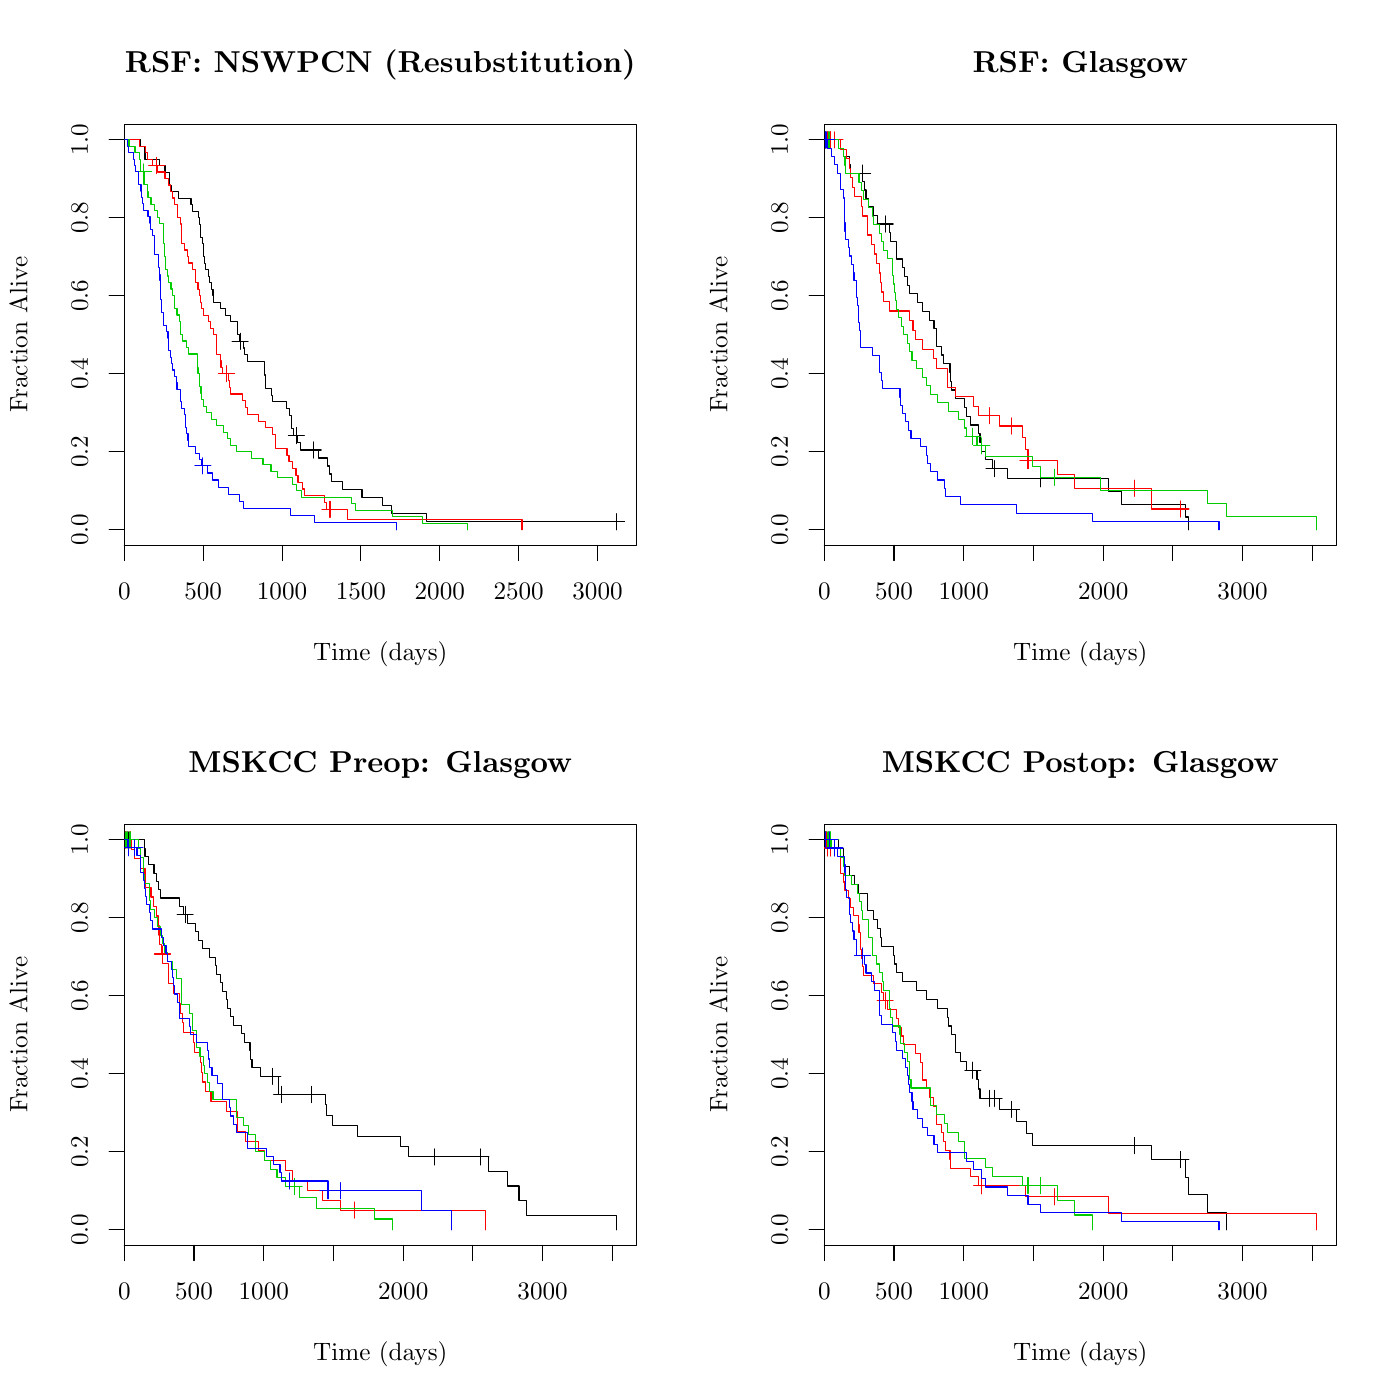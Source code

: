 % Created by tikzDevice version 0.7.0 on 2015-01-19 17:54:39
% !TEX encoding = UTF-8 Unicode
\documentclass[11pt]{memoir}
\nonstopmode

\usepackage{tikz}

\usepackage[active,tightpage,psfixbb]{preview}

\PreviewEnvironment{pgfpicture}

\setlength\PreviewBorder{0pt}

\usepackage{amsmath}
\newcommand{\SweaveOpts}[1]{}  % do not interfere with LaTeX
\newcommand{\SweaveInput}[1]{} % because they are not real TeX commands
\newcommand{\Sexpr}[1]{}       % will only be parsed by R


\usepackage{geometry}
\usepackage{amsmath}
\usepackage{lscape}
\geometry{verbose,tmargin=2.5cm,bmargin=2.5cm,lmargin=2.5cm,rmargin=2.5cm}


\begin{document}

\begin{tikzpicture}[x=1pt,y=1pt]
\definecolor[named]{fillColor}{rgb}{1.00,1.00,1.00}
\path[use as bounding box,fill=fillColor,fill opacity=0.00] (0,0) rectangle (505.89,505.89);
\begin{scope}
\path[clip] (  0.00,  0.00) rectangle (505.89,505.89);
\definecolor[named]{drawColor}{rgb}{0.00,0.00,0.00}

\path[draw=drawColor,line width= 0.4pt,line join=round,line cap=round] ( 44.92,308.82) -- (215.92,308.82);

\path[draw=drawColor,line width= 0.4pt,line join=round,line cap=round] ( 44.92,308.82) -- ( 44.92,303.34);

\path[draw=drawColor,line width= 0.4pt,line join=round,line cap=round] ( 73.42,308.82) -- ( 73.42,303.34);

\path[draw=drawColor,line width= 0.4pt,line join=round,line cap=round] (101.92,308.82) -- (101.92,303.34);

\path[draw=drawColor,line width= 0.4pt,line join=round,line cap=round] (130.42,308.82) -- (130.42,303.34);

\path[draw=drawColor,line width= 0.4pt,line join=round,line cap=round] (158.92,308.82) -- (158.92,303.34);

\path[draw=drawColor,line width= 0.4pt,line join=round,line cap=round] (187.42,308.82) -- (187.42,303.34);

\path[draw=drawColor,line width= 0.4pt,line join=round,line cap=round] (215.92,308.82) -- (215.92,303.34);

\node[text=drawColor,anchor=base,inner sep=0pt, outer sep=0pt, scale=  0.83] at ( 44.92,289.10) {0};

\node[text=drawColor,anchor=base,inner sep=0pt, outer sep=0pt, scale=  0.83] at ( 73.42,289.10) {500};

\node[text=drawColor,anchor=base,inner sep=0pt, outer sep=0pt, scale=  0.83] at (101.92,289.10) {1000};

\node[text=drawColor,anchor=base,inner sep=0pt, outer sep=0pt, scale=  0.83] at (130.42,289.10) {1500};

\node[text=drawColor,anchor=base,inner sep=0pt, outer sep=0pt, scale=  0.83] at (158.92,289.10) {2000};

\node[text=drawColor,anchor=base,inner sep=0pt, outer sep=0pt, scale=  0.83] at (187.42,289.10) {2500};

\node[text=drawColor,anchor=base,inner sep=0pt, outer sep=0pt, scale=  0.83] at (215.92,289.10) {3000};

\path[draw=drawColor,line width= 0.4pt,line join=round,line cap=round] ( 44.92,314.46) -- ( 44.92,455.34);

\path[draw=drawColor,line width= 0.4pt,line join=round,line cap=round] ( 44.92,314.46) -- ( 39.44,314.46);

\path[draw=drawColor,line width= 0.4pt,line join=round,line cap=round] ( 44.92,342.63) -- ( 39.44,342.63);

\path[draw=drawColor,line width= 0.4pt,line join=round,line cap=round] ( 44.92,370.81) -- ( 39.44,370.81);

\path[draw=drawColor,line width= 0.4pt,line join=round,line cap=round] ( 44.92,398.98) -- ( 39.44,398.98);

\path[draw=drawColor,line width= 0.4pt,line join=round,line cap=round] ( 44.92,427.16) -- ( 39.44,427.16);

\path[draw=drawColor,line width= 0.4pt,line join=round,line cap=round] ( 44.92,455.34) -- ( 39.44,455.34);

\node[text=drawColor,rotate= 90.00,anchor=base,inner sep=0pt, outer sep=0pt, scale=  0.83] at ( 31.77,314.46) {0.0};

\node[text=drawColor,rotate= 90.00,anchor=base,inner sep=0pt, outer sep=0pt, scale=  0.83] at ( 31.77,342.63) {0.2};

\node[text=drawColor,rotate= 90.00,anchor=base,inner sep=0pt, outer sep=0pt, scale=  0.83] at ( 31.77,370.81) {0.4};

\node[text=drawColor,rotate= 90.00,anchor=base,inner sep=0pt, outer sep=0pt, scale=  0.83] at ( 31.77,398.98) {0.6};

\node[text=drawColor,rotate= 90.00,anchor=base,inner sep=0pt, outer sep=0pt, scale=  0.83] at ( 31.77,427.16) {0.8};

\node[text=drawColor,rotate= 90.00,anchor=base,inner sep=0pt, outer sep=0pt, scale=  0.83] at ( 31.77,455.34) {1.0};

\path[draw=drawColor,line width= 0.4pt,line join=round,line cap=round] ( 44.92,308.82) --
	(229.94,308.82) --
	(229.94,460.97) --
	( 44.92,460.97) --
	( 44.92,308.82);
\end{scope}
\begin{scope}
\path[clip] (  0.00,252.94) rectangle (252.94,505.89);
\definecolor[named]{drawColor}{rgb}{0.00,0.00,0.00}

\node[text=drawColor,anchor=base,inner sep=0pt, outer sep=0pt, scale=  1.00] at (137.43,479.67) {\bfseries RSF: NSWPCN (Resubstitution)};

\node[text=drawColor,anchor=base,inner sep=0pt, outer sep=0pt, scale=  0.83] at (137.43,267.19) {Time (days)};

\node[text=drawColor,rotate= 90.00,anchor=base,inner sep=0pt, outer sep=0pt, scale=  0.83] at (  9.86,384.90) {Fraction Alive};
\end{scope}
\begin{scope}
\path[clip] ( 44.92,308.82) rectangle (229.94,460.97);
\definecolor[named]{drawColor}{rgb}{0.00,0.00,0.00}

\path[draw=drawColor,line width= 0.4pt,line join=round,line cap=round] ( 44.92,455.34) --
	( 50.79,455.34) --
	( 50.79,452.99) --
	( 52.22,452.99) --
	( 52.22,450.64) --
	( 52.39,450.64) --
	( 52.39,448.29) --
	( 57.52,448.29) --
	( 57.52,445.94) --
	( 59.63,445.94) --
	( 59.63,443.60) --
	( 61.17,443.60) --
	( 61.17,441.25) --
	( 61.22,441.25) --
	( 61.22,438.90) --
	( 62.13,438.90) --
	( 62.13,436.55) --
	( 64.59,436.55) --
	( 64.59,434.20) --
	( 69.03,434.20) --
	( 69.03,431.86) --
	( 69.72,431.86) --
	( 69.72,429.51) --
	( 71.65,429.51) --
	( 71.65,427.16) --
	( 72.17,427.16) --
	( 72.17,424.81) --
	( 72.34,424.81) --
	( 72.34,422.46) --
	( 72.57,422.46) --
	( 72.57,420.12) --
	( 73.14,420.12) --
	( 73.14,417.77) --
	( 73.48,417.77) --
	( 73.48,415.42) --
	( 73.59,415.42) --
	( 73.59,413.07) --
	( 73.76,413.07) --
	( 73.76,410.72) --
	( 74.22,410.72) --
	( 74.22,408.38) --
	( 75.30,408.38) --
	( 75.30,406.03) --
	( 75.81,406.03) --
	( 75.81,403.68) --
	( 76.44,403.68) --
	( 76.44,401.33) --
	( 76.95,401.33) --
	( 76.95,398.98) --
	( 77.01,398.98) --
	( 77.01,396.64) --
	( 79.63,396.64) --
	( 79.63,394.29) --
	( 81.57,394.29) --
	( 81.57,391.94) --
	( 83.17,391.94) --
	( 83.17,389.59) --
	( 85.85,389.59) --
	( 85.85,387.24) --
	( 85.90,387.24) --
	( 85.90,384.90) --
	( 86.59,384.90) --
	( 86.59,382.55) --
	( 87.96,382.55) --
	( 87.96,380.12) --
	( 88.41,380.12) --
	( 88.41,377.68) --
	( 89.32,377.68) --
	( 89.32,375.25) --
	( 95.54,375.25) --
	( 95.54,372.82) --
	( 95.71,372.82) --
	( 95.71,370.39) --
	( 95.88,370.39) --
	( 95.88,367.96) --
	( 95.99,367.96) --
	( 95.99,365.52) --
	( 98.10,365.52) --
	( 98.10,363.09) --
	( 98.44,363.09) --
	( 98.44,360.66) --
	(103.63,360.66) --
	(103.63,358.23) --
	(104.77,358.23) --
	(104.77,355.80) --
	(105.40,355.80) --
	(105.40,350.93) --
	(106.03,350.93) --
	(106.03,348.50) --
	(107.39,348.50) --
	(107.39,345.88) --
	(108.59,345.88) --
	(108.59,343.26) --
	(115.09,343.26) --
	(115.09,340.38) --
	(118.22,340.38) --
	(118.22,337.50) --
	(119.14,337.50) --
	(119.14,334.62) --
	(119.82,334.62) --
	(119.82,331.74) --
	(123.92,331.74) --
	(123.92,328.86) --
	(130.82,328.86) --
	(130.82,325.98) --
	(138.23,325.98) --
	(138.23,323.10) --
	(141.31,323.10) --
	(141.31,320.22) --
	(154.08,320.22) --
	(154.08,317.34) --
	(222.82,317.34) --
	(222.82,317.34);

\path[draw=drawColor,line width= 0.4pt,line join=round,line cap=round] ( 83.85,382.55) -- ( 89.66,382.55);

\path[draw=drawColor,line width= 0.4pt,line join=round,line cap=round] ( 86.76,379.64) -- ( 86.76,385.45);

\path[draw=drawColor,line width= 0.4pt,line join=round,line cap=round] (104.20,348.50) -- (110.01,348.50);

\path[draw=drawColor,line width= 0.4pt,line join=round,line cap=round] (107.11,345.60) -- (107.11,351.41);

\path[draw=drawColor,line width= 0.4pt,line join=round,line cap=round] (110.25,343.26) -- (116.06,343.26);

\path[draw=drawColor,line width= 0.4pt,line join=round,line cap=round] (113.15,340.36) -- (113.15,346.17);

\path[draw=drawColor,line width= 0.4pt,line join=round,line cap=round] (219.92,317.34) -- (225.73,317.34);

\path[draw=drawColor,line width= 0.4pt,line join=round,line cap=round] (222.82,314.43) -- (222.82,320.24);
\definecolor[named]{drawColor}{rgb}{1.00,0.00,0.00}

\path[draw=drawColor,line width= 0.4pt,line join=round,line cap=round] ( 44.92,455.34) --
	( 50.45,455.34) --
	( 50.45,453.03) --
	( 52.73,453.03) --
	( 52.73,450.72) --
	( 53.36,450.72) --
	( 53.36,448.41) --
	( 55.01,448.41) --
	( 55.01,446.10) --
	( 56.78,446.10) --
	( 56.78,443.75) --
	( 59.63,443.75) --
	( 59.63,441.40) --
	( 60.88,441.40) --
	( 60.88,439.05) --
	( 61.56,439.05) --
	( 61.56,436.69) --
	( 62.19,436.69) --
	( 62.19,434.34) --
	( 63.05,434.34) --
	( 63.05,431.99) --
	( 64.07,431.99) --
	( 64.07,429.64) --
	( 64.13,429.64) --
	( 64.13,427.29) --
	( 65.38,427.29) --
	( 65.38,424.94) --
	( 65.61,424.94) --
	( 65.61,420.24) --
	( 65.67,420.24) --
	( 65.67,417.89) --
	( 66.52,417.89) --
	( 66.52,415.54) --
	( 67.66,415.54) --
	( 67.66,413.19) --
	( 68.06,413.19) --
	( 68.06,410.84) --
	( 69.60,410.84) --
	( 69.60,408.49) --
	( 70.68,408.49) --
	( 70.68,406.13) --
	( 70.74,406.13) --
	( 70.74,403.78) --
	( 71.54,403.78) --
	( 71.54,401.43) --
	( 72.22,401.43) --
	( 72.22,399.08) --
	( 72.57,399.08) --
	( 72.57,396.73) --
	( 72.74,396.73) --
	( 72.74,394.38) --
	( 73.42,394.38) --
	( 73.42,392.03) --
	( 75.47,392.03) --
	( 75.47,389.68) --
	( 76.16,389.68) --
	( 76.16,387.33) --
	( 77.13,387.33) --
	( 77.13,384.98) --
	( 78.15,384.98) --
	( 78.15,382.63) --
	( 78.38,382.63) --
	( 78.38,377.93) --
	( 79.75,377.93) --
	( 79.75,375.58) --
	( 79.86,375.58) --
	( 79.86,373.22) --
	( 80.37,373.22) --
	( 80.37,370.87) --
	( 82.43,370.87) --
	( 82.43,368.42) --
	( 82.94,368.42) --
	( 82.94,365.97) --
	( 83.40,365.97) --
	( 83.40,363.51) --
	( 87.67,363.51) --
	( 87.67,361.06) --
	( 88.70,361.06) --
	( 88.70,358.61) --
	( 89.44,358.61) --
	( 89.44,356.16) --
	( 93.43,356.16) --
	( 93.43,353.70) --
	( 95.82,353.70) --
	( 95.82,351.25) --
	( 98.33,351.25) --
	( 98.33,348.80) --
	( 99.58,348.80) --
	( 99.58,346.34) --
	( 99.70,346.34) --
	( 99.70,343.89) --
	(103.69,343.89) --
	(103.69,341.44) --
	(104.43,341.44) --
	(104.43,338.99) --
	(105.85,338.99) --
	(105.85,336.53) --
	(106.94,336.53) --
	(106.94,334.08) --
	(107.68,334.08) --
	(107.68,331.63) --
	(109.45,331.63) --
	(109.45,329.17) --
	(110.02,329.17) --
	(110.02,326.72) --
	(117.37,326.72) --
	(117.37,324.27) --
	(117.82,324.27) --
	(117.82,321.81) --
	(125.41,321.81) --
	(125.41,318.14) --
	(188.62,318.14) --
	(188.62,314.46);

\path[draw=drawColor,line width= 0.4pt,line join=round,line cap=round] ( 53.76,446.10) -- ( 59.57,446.10);

\path[draw=drawColor,line width= 0.4pt,line join=round,line cap=round] ( 56.66,443.19) -- ( 56.66,449.00);

\path[draw=drawColor,line width= 0.4pt,line join=round,line cap=round] ( 78.95,370.87) -- ( 84.76,370.87);

\path[draw=drawColor,line width= 0.4pt,line join=round,line cap=round] ( 81.86,367.97) -- ( 81.86,373.78);

\path[draw=drawColor,line width= 0.4pt,line join=round,line cap=round] (116.34,321.81) -- (122.15,321.81);

\path[draw=drawColor,line width= 0.4pt,line join=round,line cap=round] (119.25,318.91) -- (119.25,324.72);
\definecolor[named]{drawColor}{rgb}{0.00,0.80,0.00}

\path[draw=drawColor,line width= 0.4pt,line join=round,line cap=round] ( 44.92,455.34) --
	( 46.63,455.34) --
	( 46.63,453.03) --
	( 48.80,453.03) --
	( 48.80,450.72) --
	( 50.39,450.72) --
	( 50.39,448.41) --
	( 50.62,448.41) --
	( 50.62,443.79) --
	( 52.04,443.79) --
	( 52.04,439.08) --
	( 53.30,439.08) --
	( 53.30,436.73) --
	( 53.47,436.73) --
	( 53.47,434.38) --
	( 54.55,434.38) --
	( 54.55,432.03) --
	( 55.81,432.03) --
	( 55.81,429.68) --
	( 56.83,429.68) --
	( 56.83,427.33) --
	( 57.69,427.33) --
	( 57.69,424.98) --
	( 59.00,424.98) --
	( 59.00,422.62) --
	( 59.23,422.62) --
	( 59.23,417.92) --
	( 59.51,417.92) --
	( 59.51,413.22) --
	( 59.68,413.22) --
	( 59.68,410.87) --
	( 59.85,410.87) --
	( 59.85,408.52) --
	( 60.65,408.52) --
	( 60.65,406.16) --
	( 60.88,406.16) --
	( 60.88,403.81) --
	( 61.79,403.81) --
	( 61.79,401.46) --
	( 62.25,401.46) --
	( 62.25,399.11) --
	( 62.93,399.11) --
	( 62.93,396.76) --
	( 63.10,396.76) --
	( 63.10,394.41) --
	( 63.96,394.41) --
	( 63.96,392.05) --
	( 64.76,392.05) --
	( 64.76,389.70) --
	( 65.16,389.70) --
	( 65.16,387.35) --
	( 65.33,387.35) --
	( 65.33,385.00) --
	( 65.84,385.00) --
	( 65.84,382.65) --
	( 67.44,382.65) --
	( 67.44,380.30) --
	( 68.01,380.30) --
	( 68.01,377.95) --
	( 71.31,377.95) --
	( 71.31,375.59) --
	( 71.48,375.59) --
	( 71.48,373.24) --
	( 71.54,373.24) --
	( 71.54,370.89) --
	( 71.94,370.89) --
	( 71.94,368.54) --
	( 72.22,368.54) --
	( 72.22,366.19) --
	( 72.62,366.19) --
	( 72.62,363.84) --
	( 72.74,363.84) --
	( 72.74,361.49) --
	( 73.53,361.49) --
	( 73.53,359.13) --
	( 74.67,359.13) --
	( 74.67,356.78) --
	( 76.27,356.78) --
	( 76.27,354.43) --
	( 78.38,354.43) --
	( 78.38,352.08) --
	( 80.89,352.08) --
	( 80.89,349.73) --
	( 82.20,349.73) --
	( 82.20,347.38) --
	( 83.17,347.38) --
	( 83.17,345.03) --
	( 85.45,345.03) --
	( 85.45,342.67) --
	( 90.75,342.67) --
	( 90.75,340.32) --
	( 95.02,340.32) --
	( 95.02,337.97) --
	( 97.93,337.97) --
	( 97.93,335.62) --
	(100.33,335.62) --
	(100.33,333.27) --
	(105.85,333.27) --
	(105.85,330.92) --
	(107.22,330.92) --
	(107.22,328.56) --
	(108.93,328.56) --
	(108.93,326.21) --
	(127.17,326.21) --
	(127.17,323.86) --
	(128.37,323.86) --
	(128.37,321.51) --
	(141.71,321.51) --
	(141.71,319.16) --
	(152.77,319.16) --
	(152.77,316.81) --
	(169.01,316.81) --
	(169.01,314.46);

\path[draw=drawColor,line width= 0.4pt,line join=round,line cap=round] ( 48.97,443.79) -- ( 54.78,443.79);

\path[draw=drawColor,line width= 0.4pt,line join=round,line cap=round] ( 51.87,440.88) -- ( 51.87,446.69);
\definecolor[named]{drawColor}{rgb}{0.00,0.00,1.00}

\path[draw=drawColor,line width= 0.4pt,line join=round,line cap=round] ( 44.92,455.34) --
	( 46.06,455.34) --
	( 46.06,453.03) --
	( 46.40,453.03) --
	( 46.40,450.72) --
	( 48.40,450.72) --
	( 48.40,448.41) --
	( 48.51,448.41) --
	( 48.51,446.10) --
	( 48.91,446.10) --
	( 48.91,443.79) --
	( 50.05,443.79) --
	( 50.05,441.48) --
	( 50.16,441.48) --
	( 50.16,439.17) --
	( 50.96,439.17) --
	( 50.96,436.86) --
	( 51.13,436.86) --
	( 51.13,434.55) --
	( 51.42,434.55) --
	( 51.42,432.24) --
	( 51.99,432.24) --
	( 51.99,429.93) --
	( 53.47,429.93) --
	( 53.47,427.62) --
	( 54.21,427.62) --
	( 54.21,425.31) --
	( 54.50,425.31) --
	( 54.50,423.00) --
	( 55.12,423.00) --
	( 55.12,420.69) --
	( 55.69,420.69) --
	( 55.69,413.76) --
	( 57.17,413.76) --
	( 57.17,411.45) --
	( 57.35,411.45) --
	( 57.35,409.15) --
	( 57.69,409.15) --
	( 57.69,406.84) --
	( 57.80,406.84) --
	( 57.80,404.53) --
	( 57.86,404.53) --
	( 57.86,402.22) --
	( 58.03,402.22) --
	( 58.03,399.91) --
	( 58.14,399.91) --
	( 58.14,397.60) --
	( 58.49,397.60) --
	( 58.49,392.98) --
	( 59.00,392.98) --
	( 59.00,390.67) --
	( 59.17,390.67) --
	( 59.17,388.36) --
	( 60.31,388.36) --
	( 60.31,386.05) --
	( 60.71,386.05) --
	( 60.71,383.74) --
	( 60.82,383.74) --
	( 60.82,381.43) --
	( 60.88,381.43) --
	( 60.88,379.12) --
	( 61.45,379.12) --
	( 61.45,376.81) --
	( 61.85,376.81) --
	( 61.85,374.50) --
	( 62.48,374.50) --
	( 62.48,372.19) --
	( 62.99,372.19) --
	( 62.99,369.88) --
	( 63.84,369.88) --
	( 63.84,367.57) --
	( 63.96,367.57) --
	( 63.96,365.26) --
	( 65.21,365.26) --
	( 65.21,362.96) --
	( 65.27,362.96) --
	( 65.27,360.65) --
	( 65.61,360.65) --
	( 65.61,358.34) --
	( 66.69,358.34) --
	( 66.69,356.03) --
	( 67.15,356.03) --
	( 67.15,351.41) --
	( 67.49,351.41) --
	( 67.49,349.10) --
	( 67.95,349.10) --
	( 67.95,346.79) --
	( 68.01,346.79) --
	( 68.01,344.48) --
	( 70.51,344.48) --
	( 70.51,342.17) --
	( 72.00,342.17) --
	( 72.00,339.86) --
	( 72.91,339.86) --
	( 72.91,337.55) --
	( 74.90,337.55) --
	( 74.90,334.98) --
	( 76.78,334.98) --
	( 76.78,332.42) --
	( 79.06,332.42) --
	( 79.06,329.85) --
	( 82.54,329.85) --
	( 82.54,327.29) --
	( 86.47,327.29) --
	( 86.47,324.72) --
	( 88.07,324.72) --
	( 88.07,322.15) --
	(104.94,322.15) --
	(104.94,319.59) --
	(113.66,319.59) --
	(113.66,317.02) --
	(143.13,317.02) --
	(143.13,314.46);

\path[draw=drawColor,line width= 0.4pt,line join=round,line cap=round] ( 70.40,337.55) -- ( 76.21,337.55);

\path[draw=drawColor,line width= 0.4pt,line join=round,line cap=round] ( 73.31,334.65) -- ( 73.31,340.46);
\end{scope}
\begin{scope}
\path[clip] (  0.00,  0.00) rectangle (505.89,505.89);
\definecolor[named]{drawColor}{rgb}{0.00,0.00,0.00}

\path[draw=drawColor,line width= 0.4pt,line join=round,line cap=round] (297.86,308.82) -- (474.22,308.82);

\path[draw=drawColor,line width= 0.4pt,line join=round,line cap=round] (297.86,308.82) -- (297.86,303.34);

\path[draw=drawColor,line width= 0.4pt,line join=round,line cap=round] (323.06,308.82) -- (323.06,303.34);

\path[draw=drawColor,line width= 0.4pt,line join=round,line cap=round] (348.25,308.82) -- (348.25,303.34);

\path[draw=drawColor,line width= 0.4pt,line join=round,line cap=round] (373.44,308.82) -- (373.44,303.34);

\path[draw=drawColor,line width= 0.4pt,line join=round,line cap=round] (398.64,308.82) -- (398.64,303.34);

\path[draw=drawColor,line width= 0.4pt,line join=round,line cap=round] (423.83,308.82) -- (423.83,303.34);

\path[draw=drawColor,line width= 0.4pt,line join=round,line cap=round] (449.02,308.82) -- (449.02,303.34);

\path[draw=drawColor,line width= 0.4pt,line join=round,line cap=round] (474.22,308.82) -- (474.22,303.34);

\node[text=drawColor,anchor=base,inner sep=0pt, outer sep=0pt, scale=  0.83] at (297.86,289.10) {0};

\node[text=drawColor,anchor=base,inner sep=0pt, outer sep=0pt, scale=  0.83] at (323.06,289.10) {500};

\node[text=drawColor,anchor=base,inner sep=0pt, outer sep=0pt, scale=  0.83] at (348.25,289.10) {1000};

\node[text=drawColor,anchor=base,inner sep=0pt, outer sep=0pt, scale=  0.83] at (398.64,289.10) {2000};

\node[text=drawColor,anchor=base,inner sep=0pt, outer sep=0pt, scale=  0.83] at (449.02,289.10) {3000};

\path[draw=drawColor,line width= 0.4pt,line join=round,line cap=round] (297.86,314.46) -- (297.86,455.34);

\path[draw=drawColor,line width= 0.4pt,line join=round,line cap=round] (297.86,314.46) -- (292.39,314.46);

\path[draw=drawColor,line width= 0.4pt,line join=round,line cap=round] (297.86,342.63) -- (292.39,342.63);

\path[draw=drawColor,line width= 0.4pt,line join=round,line cap=round] (297.86,370.81) -- (292.39,370.81);

\path[draw=drawColor,line width= 0.4pt,line join=round,line cap=round] (297.86,398.98) -- (292.39,398.98);

\path[draw=drawColor,line width= 0.4pt,line join=round,line cap=round] (297.86,427.16) -- (292.39,427.16);

\path[draw=drawColor,line width= 0.4pt,line join=round,line cap=round] (297.86,455.34) -- (292.39,455.34);

\node[text=drawColor,rotate= 90.00,anchor=base,inner sep=0pt, outer sep=0pt, scale=  0.83] at (284.72,314.46) {0.0};

\node[text=drawColor,rotate= 90.00,anchor=base,inner sep=0pt, outer sep=0pt, scale=  0.83] at (284.72,342.63) {0.2};

\node[text=drawColor,rotate= 90.00,anchor=base,inner sep=0pt, outer sep=0pt, scale=  0.83] at (284.72,370.81) {0.4};

\node[text=drawColor,rotate= 90.00,anchor=base,inner sep=0pt, outer sep=0pt, scale=  0.83] at (284.72,398.98) {0.6};

\node[text=drawColor,rotate= 90.00,anchor=base,inner sep=0pt, outer sep=0pt, scale=  0.83] at (284.72,427.16) {0.8};

\node[text=drawColor,rotate= 90.00,anchor=base,inner sep=0pt, outer sep=0pt, scale=  0.83] at (284.72,455.34) {1.0};

\path[draw=drawColor,line width= 0.4pt,line join=round,line cap=round] (297.86,308.82) --
	(482.88,308.82) --
	(482.88,460.97) --
	(297.86,460.97) --
	(297.86,308.82);
\end{scope}
\begin{scope}
\path[clip] (252.94,252.94) rectangle (505.89,505.89);
\definecolor[named]{drawColor}{rgb}{0.00,0.00,0.00}

\node[text=drawColor,anchor=base,inner sep=0pt, outer sep=0pt, scale=  1.00] at (390.37,479.67) {\bfseries RSF: Glasgow};

\node[text=drawColor,anchor=base,inner sep=0pt, outer sep=0pt, scale=  0.83] at (390.37,267.19) {Time (days)};

\node[text=drawColor,rotate= 90.00,anchor=base,inner sep=0pt, outer sep=0pt, scale=  0.83] at (262.81,384.90) {Fraction Alive};
\end{scope}
\begin{scope}
\path[clip] (297.86,308.82) rectangle (482.88,460.97);
\definecolor[named]{drawColor}{rgb}{0.00,0.00,0.00}

\path[draw=drawColor,line width= 0.4pt,line join=round,line cap=round] (297.86,455.34) --
	(303.85,455.34) --
	(303.85,452.34) --
	(304.72,452.34) --
	(304.72,449.34) --
	(306.81,449.34) --
	(306.81,446.34) --
	(307.48,446.34) --
	(307.48,443.35) --
	(311.71,443.35) --
	(311.71,440.28) --
	(312.28,440.28) --
	(312.28,437.21) --
	(312.94,437.21) --
	(312.94,434.14) --
	(313.81,434.14) --
	(313.81,431.07) --
	(315.65,431.07) --
	(315.65,428.00) --
	(316.99,428.00) --
	(316.99,424.93) --
	(321.48,424.93) --
	(321.48,421.78) --
	(321.74,421.78) --
	(321.74,418.62) --
	(323.86,418.62) --
	(323.86,415.46) --
	(324.04,415.46) --
	(324.04,412.31) --
	(326.08,412.31) --
	(326.08,409.15) --
	(326.90,409.15) --
	(326.90,405.99) --
	(327.77,405.99) --
	(327.77,402.84) --
	(328.54,402.84) --
	(328.54,399.68) --
	(331.60,399.68) --
	(331.60,396.52) --
	(333.25,396.52) --
	(333.25,393.37) --
	(335.75,393.37) --
	(335.75,390.21) --
	(337.48,390.21) --
	(337.48,387.05) --
	(338.35,387.05) --
	(338.35,383.90) --
	(338.51,383.90) --
	(338.51,380.74) --
	(340.09,380.74) --
	(340.09,377.59) --
	(341.01,377.59) --
	(341.01,374.43) --
	(343.26,374.43) --
	(343.26,371.27) --
	(343.37,371.27) --
	(343.37,368.12) --
	(343.98,368.12) --
	(343.98,364.96) --
	(345.41,364.96) --
	(345.41,361.80) --
	(348.63,361.80) --
	(348.63,358.65) --
	(349.09,358.65) --
	(349.09,355.49) --
	(350.58,355.49) --
	(350.58,352.33) --
	(353.54,352.33) --
	(353.54,349.18) --
	(354.10,349.18) --
	(354.10,346.02) --
	(354.61,346.02) --
	(354.61,342.86) --
	(356.14,342.86) --
	(356.14,339.71) --
	(358.60,339.71) --
	(358.60,336.55) --
	(363.92,336.55) --
	(363.92,332.87) --
	(400.62,332.87) --
	(400.62,328.27) --
	(405.22,328.27) --
	(405.22,323.66) --
	(428.22,323.66) --
	(428.22,319.06) --
	(429.45,319.06) --
	(429.45,314.46);

\path[draw=drawColor,line width= 0.4pt,line join=round,line cap=round] (295.53,455.34) -- (301.34,455.34);

\path[draw=drawColor,line width= 0.4pt,line join=round,line cap=round] (298.43,452.43) -- (298.43,458.24);

\path[draw=drawColor,line width= 0.4pt,line join=round,line cap=round] (296.23,455.34) -- (302.04,455.34);

\path[draw=drawColor,line width= 0.4pt,line join=round,line cap=round] (299.14,452.43) -- (299.14,458.24);

\path[draw=drawColor,line width= 0.4pt,line join=round,line cap=round] (308.76,443.35) -- (314.57,443.35);

\path[draw=drawColor,line width= 0.4pt,line join=round,line cap=round] (311.67,440.44) -- (311.67,446.25);

\path[draw=drawColor,line width= 0.4pt,line join=round,line cap=round] (316.94,424.93) -- (322.75,424.93);

\path[draw=drawColor,line width= 0.4pt,line join=round,line cap=round] (319.84,422.03) -- (319.84,427.84);

\path[draw=drawColor,line width= 0.4pt,line join=round,line cap=round] (356.30,336.55) -- (362.12,336.55);

\path[draw=drawColor,line width= 0.4pt,line join=round,line cap=round] (359.21,333.65) -- (359.21,339.46);

\path[draw=drawColor,line width= 0.4pt,line join=round,line cap=round] (373.17,332.87) -- (378.99,332.87);

\path[draw=drawColor,line width= 0.4pt,line join=round,line cap=round] (376.08,329.96) -- (376.08,335.77);
\definecolor[named]{drawColor}{rgb}{1.00,0.00,0.00}

\path[draw=drawColor,line width= 0.4pt,line join=round,line cap=round] (297.86,455.34) --
	(303.74,455.34) --
	(303.74,451.90) --
	(305.99,451.90) --
	(305.99,448.46) --
	(307.07,448.46) --
	(307.07,445.03) --
	(307.22,445.03) --
	(307.22,441.59) --
	(308.09,441.59) --
	(308.09,438.15) --
	(308.75,438.15) --
	(308.75,434.72) --
	(311.36,434.72) --
	(311.36,431.28) --
	(311.67,431.28) --
	(311.67,427.85) --
	(313.40,427.85) --
	(313.40,424.41) --
	(313.62,424.41) --
	(313.62,420.97) --
	(314.84,420.97) --
	(314.84,417.54) --
	(316.11,417.54) --
	(316.11,414.10) --
	(316.77,414.10) --
	(316.77,410.67) --
	(317.80,410.67) --
	(317.80,407.23) --
	(318.26,407.23) --
	(318.26,403.79) --
	(318.57,403.79) --
	(318.57,400.36) --
	(319.34,400.36) --
	(319.34,396.92) --
	(321.44,396.92) --
	(321.44,393.49) --
	(328.64,393.49) --
	(328.64,390.05) --
	(329.92,390.05) --
	(329.92,386.61) --
	(330.88,386.61) --
	(330.88,383.18) --
	(333.29,383.18) --
	(333.29,379.74) --
	(337.23,379.74) --
	(337.23,376.31) --
	(338.25,376.31) --
	(338.25,372.87) --
	(342.39,372.87) --
	(342.39,369.43) --
	(342.49,369.43) --
	(342.49,366.00) --
	(345.36,366.00) --
	(345.36,362.56) --
	(351.70,362.56) --
	(351.70,359.12) --
	(353.43,359.12) --
	(353.43,355.69) --
	(361.10,355.69) --
	(361.10,351.94) --
	(369.44,351.94) --
	(369.44,347.78) --
	(370.60,347.78) --
	(370.60,343.61) --
	(371.48,343.61) --
	(371.48,339.45) --
	(382.06,339.45) --
	(382.06,334.45) --
	(388.35,334.45) --
	(388.35,329.45) --
	(415.95,329.45) --
	(415.95,321.95) --
	(426.69,321.95) --
	(426.69,321.95);

\path[draw=drawColor,line width= 0.4pt,line join=round,line cap=round] (295.37,455.34) -- (301.18,455.34);

\path[draw=drawColor,line width= 0.4pt,line join=round,line cap=round] (298.28,452.43) -- (298.28,458.24);

\path[draw=drawColor,line width= 0.4pt,line join=round,line cap=round] (295.68,455.34) -- (301.49,455.34);

\path[draw=drawColor,line width= 0.4pt,line join=round,line cap=round] (298.59,452.43) -- (298.59,458.24);

\path[draw=drawColor,line width= 0.4pt,line join=round,line cap=round] (296.23,455.34) -- (302.04,455.34);

\path[draw=drawColor,line width= 0.4pt,line join=round,line cap=round] (299.14,452.43) -- (299.14,458.24);

\path[draw=drawColor,line width= 0.4pt,line join=round,line cap=round] (296.45,455.34) -- (302.26,455.34);

\path[draw=drawColor,line width= 0.4pt,line join=round,line cap=round] (299.35,452.43) -- (299.35,458.24);

\path[draw=drawColor,line width= 0.4pt,line join=round,line cap=round] (297.00,455.34) -- (302.81,455.34);

\path[draw=drawColor,line width= 0.4pt,line join=round,line cap=round] (299.90,452.43) -- (299.90,458.24);

\path[draw=drawColor,line width= 0.4pt,line join=round,line cap=round] (297.15,455.34) -- (302.96,455.34);

\path[draw=drawColor,line width= 0.4pt,line join=round,line cap=round] (300.06,452.43) -- (300.06,458.24);

\path[draw=drawColor,line width= 0.4pt,line join=round,line cap=round] (297.26,455.34) -- (303.07,455.34);

\path[draw=drawColor,line width= 0.4pt,line join=round,line cap=round] (300.17,452.43) -- (300.17,458.24);

\path[draw=drawColor,line width= 0.4pt,line join=round,line cap=round] (298.79,455.34) -- (304.60,455.34);

\path[draw=drawColor,line width= 0.4pt,line join=round,line cap=round] (301.70,452.43) -- (301.70,458.24);

\path[draw=drawColor,line width= 0.4pt,line join=round,line cap=round] (354.77,355.69) -- (360.58,355.69);

\path[draw=drawColor,line width= 0.4pt,line join=round,line cap=round] (357.68,352.78) -- (357.68,358.59);

\path[draw=drawColor,line width= 0.4pt,line join=round,line cap=round] (362.59,351.94) -- (368.40,351.94);

\path[draw=drawColor,line width= 0.4pt,line join=round,line cap=round] (365.50,349.04) -- (365.50,354.85);

\path[draw=drawColor,line width= 0.4pt,line join=round,line cap=round] (368.57,339.45) -- (374.38,339.45);

\path[draw=drawColor,line width= 0.4pt,line join=round,line cap=round] (371.48,336.54) -- (371.48,342.35);

\path[draw=drawColor,line width= 0.4pt,line join=round,line cap=round] (406.91,329.45) -- (412.73,329.45);

\path[draw=drawColor,line width= 0.4pt,line join=round,line cap=round] (409.82,326.54) -- (409.82,332.35);

\path[draw=drawColor,line width= 0.4pt,line join=round,line cap=round] (423.78,321.95) -- (429.60,321.95);

\path[draw=drawColor,line width= 0.4pt,line join=round,line cap=round] (426.69,319.05) -- (426.69,324.86);
\definecolor[named]{drawColor}{rgb}{0.00,0.80,0.00}

\path[draw=drawColor,line width= 0.4pt,line join=round,line cap=round] (297.86,455.34) --
	(303.08,455.34) --
	(303.08,452.27) --
	(304.87,452.27) --
	(304.87,449.21) --
	(305.33,449.21) --
	(305.33,446.15) --
	(305.53,446.15) --
	(305.53,443.08) --
	(310.39,443.08) --
	(310.39,440.02) --
	(311.31,440.02) --
	(311.31,436.96) --
	(312.13,436.96) --
	(312.13,433.90) --
	(313.97,433.90) --
	(313.97,430.83) --
	(315.19,430.83) --
	(315.19,427.77) --
	(315.50,427.77) --
	(315.50,424.71) --
	(317.96,424.71) --
	(317.96,421.65) --
	(318.68,421.65) --
	(318.68,418.58) --
	(319.23,418.58) --
	(319.23,415.52) --
	(320.56,415.52) --
	(320.56,412.46) --
	(322.40,412.46) --
	(322.40,409.40) --
	(322.66,409.40) --
	(322.66,406.33) --
	(322.91,406.33) --
	(322.91,403.27) --
	(323.12,403.27) --
	(323.12,400.21) --
	(323.58,400.21) --
	(323.58,397.15) --
	(323.94,397.15) --
	(323.94,394.08) --
	(324.81,394.08) --
	(324.81,391.02) --
	(325.73,391.02) --
	(325.73,387.96) --
	(326.34,387.96) --
	(326.34,384.90) --
	(327.97,384.90) --
	(327.97,381.83) --
	(328.54,381.83) --
	(328.54,378.77) --
	(329.56,378.77) --
	(329.56,375.71) --
	(331.30,375.71) --
	(331.30,372.65) --
	(333.40,372.65) --
	(333.40,369.58) --
	(334.67,369.58) --
	(334.67,366.52) --
	(336.21,366.52) --
	(336.21,363.46) --
	(338.81,363.46) --
	(338.81,360.39) --
	(342.75,360.39) --
	(342.75,357.33) --
	(346.22,357.33) --
	(346.22,354.27) --
	(348.47,354.27) --
	(348.47,351.21) --
	(349.20,351.21) --
	(349.20,348.14) --
	(353.03,348.14) --
	(353.03,344.78) --
	(356.14,344.78) --
	(356.14,340.99) --
	(373.01,340.99) --
	(373.01,337.20) --
	(376.08,337.20) --
	(376.08,333.41) --
	(397.55,333.41) --
	(397.55,328.67) --
	(436.40,328.67) --
	(436.40,323.93) --
	(443.21,323.93) --
	(443.21,319.19) --
	(475.77,319.19) --
	(475.77,314.46);

\path[draw=drawColor,line width= 0.4pt,line join=round,line cap=round] (295.42,455.34) -- (301.23,455.34);

\path[draw=drawColor,line width= 0.4pt,line join=round,line cap=round] (298.32,452.43) -- (298.32,458.24);

\path[draw=drawColor,line width= 0.4pt,line join=round,line cap=round] (296.49,455.34) -- (302.30,455.34);

\path[draw=drawColor,line width= 0.4pt,line join=round,line cap=round] (299.40,452.43) -- (299.40,458.24);

\path[draw=drawColor,line width= 0.4pt,line join=round,line cap=round] (296.91,455.34) -- (302.72,455.34);

\path[draw=drawColor,line width= 0.4pt,line join=round,line cap=round] (299.81,452.43) -- (299.81,458.24);

\path[draw=drawColor,line width= 0.4pt,line join=round,line cap=round] (348.64,348.14) -- (354.45,348.14);

\path[draw=drawColor,line width= 0.4pt,line join=round,line cap=round] (351.54,345.24) -- (351.54,351.05);

\path[draw=drawColor,line width= 0.4pt,line join=round,line cap=round] (351.86,344.78) -- (357.67,344.78);

\path[draw=drawColor,line width= 0.4pt,line join=round,line cap=round] (354.76,341.87) -- (354.76,347.68);

\path[draw=drawColor,line width= 0.4pt,line join=round,line cap=round] (378.08,333.41) -- (383.89,333.41);

\path[draw=drawColor,line width= 0.4pt,line join=round,line cap=round] (380.99,330.50) -- (380.99,336.31);
\definecolor[named]{drawColor}{rgb}{0.00,0.00,1.00}

\path[draw=drawColor,line width= 0.4pt,line join=round,line cap=round] (297.86,455.34) --
	(299.09,455.34) --
	(299.09,452.34) --
	(300.36,452.34) --
	(300.36,449.34) --
	(301.70,449.34) --
	(301.70,446.34) --
	(302.47,446.34) --
	(302.47,443.35) --
	(303.59,443.35) --
	(303.59,440.35) --
	(303.85,440.35) --
	(303.85,437.35) --
	(304.72,437.35) --
	(304.72,434.35) --
	(305.03,434.35) --
	(305.03,431.36) --
	(305.12,431.36) --
	(305.12,428.36) --
	(305.27,428.36) --
	(305.27,425.36) --
	(305.33,425.36) --
	(305.33,422.36) --
	(305.53,422.36) --
	(305.53,419.37) --
	(306.71,419.37) --
	(306.71,416.37) --
	(306.87,416.37) --
	(306.87,413.37) --
	(307.53,413.37) --
	(307.53,410.37) --
	(308.49,410.37) --
	(308.49,407.38) --
	(308.60,407.38) --
	(308.60,404.38) --
	(309.61,404.38) --
	(309.61,401.38) --
	(309.63,401.38) --
	(309.63,398.38) --
	(309.72,398.38) --
	(309.72,395.39) --
	(310.13,395.39) --
	(310.13,389.39) --
	(310.64,389.39) --
	(310.64,386.39) --
	(310.79,386.39) --
	(310.79,383.40) --
	(310.85,383.40) --
	(310.85,380.40) --
	(315.24,380.40) --
	(315.24,377.40) --
	(317.76,377.40) --
	(317.76,374.40) --
	(317.85,374.40) --
	(317.85,371.41) --
	(318.46,371.41) --
	(318.46,368.41) --
	(318.88,368.41) --
	(318.88,365.41) --
	(325.21,365.41) --
	(325.21,362.41) --
	(325.52,362.41) --
	(325.52,359.42) --
	(326.24,359.42) --
	(326.24,356.42) --
	(327.16,356.42) --
	(327.16,353.42) --
	(328.23,353.42) --
	(328.23,350.42) --
	(329.20,350.42) --
	(329.20,347.43) --
	(332.52,347.43) --
	(332.52,344.43) --
	(334.67,344.43) --
	(334.67,341.43) --
	(335.24,341.43) --
	(335.24,338.44) --
	(336.21,338.44) --
	(336.21,335.44) --
	(338.66,335.44) --
	(338.66,332.44) --
	(341.31,332.44) --
	(341.31,329.44) --
	(341.62,329.44) --
	(341.62,326.45) --
	(346.94,326.45) --
	(346.94,323.45) --
	(367.45,323.45) --
	(367.45,320.45) --
	(394.68,320.45) --
	(394.68,317.45) --
	(440.49,317.45) --
	(440.49,314.46);

\path[draw=drawColor,line width= 0.4pt,line join=round,line cap=round] (295.42,455.34) -- (301.23,455.34);

\path[draw=drawColor,line width= 0.4pt,line join=round,line cap=round] (298.32,452.43) -- (298.32,458.24);

\path[draw=drawColor,line width= 0.4pt,line join=round,line cap=round] (295.47,455.34) -- (301.28,455.34);

\path[draw=drawColor,line width= 0.4pt,line join=round,line cap=round] (298.37,452.43) -- (298.37,458.24);

\path[draw=drawColor,line width= 0.4pt,line join=round,line cap=round] (295.83,455.34) -- (301.64,455.34);

\path[draw=drawColor,line width= 0.4pt,line join=round,line cap=round] (298.74,452.43) -- (298.74,458.24);
\end{scope}
\begin{scope}
\path[clip] (  0.00,  0.00) rectangle (505.89,505.89);
\definecolor[named]{drawColor}{rgb}{0.00,0.00,0.00}

\path[draw=drawColor,line width= 0.4pt,line join=round,line cap=round] ( 44.92, 55.88) -- (221.27, 55.88);

\path[draw=drawColor,line width= 0.4pt,line join=round,line cap=round] ( 44.92, 55.88) -- ( 44.92, 50.40);

\path[draw=drawColor,line width= 0.4pt,line join=round,line cap=round] ( 70.11, 55.88) -- ( 70.11, 50.40);

\path[draw=drawColor,line width= 0.4pt,line join=round,line cap=round] ( 95.31, 55.88) -- ( 95.31, 50.40);

\path[draw=drawColor,line width= 0.4pt,line join=round,line cap=round] (120.50, 55.88) -- (120.50, 50.40);

\path[draw=drawColor,line width= 0.4pt,line join=round,line cap=round] (145.69, 55.88) -- (145.69, 50.40);

\path[draw=drawColor,line width= 0.4pt,line join=round,line cap=round] (170.89, 55.88) -- (170.89, 50.40);

\path[draw=drawColor,line width= 0.4pt,line join=round,line cap=round] (196.08, 55.88) -- (196.08, 50.40);

\path[draw=drawColor,line width= 0.4pt,line join=round,line cap=round] (221.27, 55.88) -- (221.27, 50.40);

\node[text=drawColor,anchor=base,inner sep=0pt, outer sep=0pt, scale=  0.83] at ( 44.92, 36.15) {0};

\node[text=drawColor,anchor=base,inner sep=0pt, outer sep=0pt, scale=  0.83] at ( 70.11, 36.15) {500};

\node[text=drawColor,anchor=base,inner sep=0pt, outer sep=0pt, scale=  0.83] at ( 95.31, 36.15) {1000};

\node[text=drawColor,anchor=base,inner sep=0pt, outer sep=0pt, scale=  0.83] at (145.69, 36.15) {2000};

\node[text=drawColor,anchor=base,inner sep=0pt, outer sep=0pt, scale=  0.83] at (196.08, 36.15) {3000};

\path[draw=drawColor,line width= 0.4pt,line join=round,line cap=round] ( 44.92, 61.51) -- ( 44.92,202.39);

\path[draw=drawColor,line width= 0.4pt,line join=round,line cap=round] ( 44.92, 61.51) -- ( 39.44, 61.51);

\path[draw=drawColor,line width= 0.4pt,line join=round,line cap=round] ( 44.92, 89.69) -- ( 39.44, 89.69);

\path[draw=drawColor,line width= 0.4pt,line join=round,line cap=round] ( 44.92,117.86) -- ( 39.44,117.86);

\path[draw=drawColor,line width= 0.4pt,line join=round,line cap=round] ( 44.92,146.04) -- ( 39.44,146.04);

\path[draw=drawColor,line width= 0.4pt,line join=round,line cap=round] ( 44.92,174.21) -- ( 39.44,174.21);

\path[draw=drawColor,line width= 0.4pt,line join=round,line cap=round] ( 44.92,202.39) -- ( 39.44,202.39);

\node[text=drawColor,rotate= 90.00,anchor=base,inner sep=0pt, outer sep=0pt, scale=  0.83] at ( 31.77, 61.51) {0.0};

\node[text=drawColor,rotate= 90.00,anchor=base,inner sep=0pt, outer sep=0pt, scale=  0.83] at ( 31.77, 89.69) {0.2};

\node[text=drawColor,rotate= 90.00,anchor=base,inner sep=0pt, outer sep=0pt, scale=  0.83] at ( 31.77,117.86) {0.4};

\node[text=drawColor,rotate= 90.00,anchor=base,inner sep=0pt, outer sep=0pt, scale=  0.83] at ( 31.77,146.04) {0.6};

\node[text=drawColor,rotate= 90.00,anchor=base,inner sep=0pt, outer sep=0pt, scale=  0.83] at ( 31.77,174.21) {0.8};

\node[text=drawColor,rotate= 90.00,anchor=base,inner sep=0pt, outer sep=0pt, scale=  0.83] at ( 31.77,202.39) {1.0};

\path[draw=drawColor,line width= 0.4pt,line join=round,line cap=round] ( 44.92, 55.88) --
	(229.94, 55.88) --
	(229.94,208.03) --
	( 44.92,208.03) --
	( 44.92, 55.88);
\end{scope}
\begin{scope}
\path[clip] (  0.00,  0.00) rectangle (252.94,252.94);
\definecolor[named]{drawColor}{rgb}{0.00,0.00,0.00}

\node[text=drawColor,anchor=base,inner sep=0pt, outer sep=0pt, scale=  1.00] at (137.43,226.72) {\bfseries MSKCC Preop: Glasgow};

\node[text=drawColor,anchor=base,inner sep=0pt, outer sep=0pt, scale=  0.83] at (137.43, 14.24) {Time (days)};

\node[text=drawColor,rotate= 90.00,anchor=base,inner sep=0pt, outer sep=0pt, scale=  0.83] at (  9.86,131.95) {Fraction Alive};
\end{scope}
\begin{scope}
\path[clip] ( 44.92, 55.88) rectangle (229.94,208.03);
\definecolor[named]{drawColor}{rgb}{0.00,0.00,0.00}

\path[draw=drawColor,line width= 0.4pt,line join=round,line cap=round] ( 44.92,202.39) --
	( 52.08,202.39) --
	( 52.08,199.39) --
	( 52.39,199.39) --
	( 52.39,196.40) --
	( 53.77,196.40) --
	( 53.77,193.40) --
	( 55.66,193.40) --
	( 55.66,190.40) --
	( 56.68,190.40) --
	( 56.68,187.40) --
	( 57.19,187.40) --
	( 57.19,184.41) --
	( 57.85,184.41) --
	( 57.85,181.41) --
	( 64.81,181.41) --
	( 64.81,178.41) --
	( 66.28,178.41) --
	( 66.28,175.41) --
	( 67.62,175.41) --
	( 67.62,172.33) --
	( 70.64,172.33) --
	( 70.64,169.26) --
	( 71.87,169.26) --
	( 71.87,166.18) --
	( 73.14,166.18) --
	( 73.14,163.10) --
	( 75.59,163.10) --
	( 75.59,160.02) --
	( 77.94,160.02) --
	( 77.94,156.94) --
	( 78.35,156.94) --
	( 78.35,153.86) --
	( 79.58,153.86) --
	( 79.58,150.79) --
	( 80.45,150.79) --
	( 80.45,147.71) --
	( 81.73,147.71) --
	( 81.73,144.63) --
	( 82.29,144.63) --
	( 82.29,141.55) --
	( 83.26,141.55) --
	( 83.26,138.47) --
	( 84.29,138.47) --
	( 84.29,135.39) --
	( 87.14,135.39) --
	( 87.14,132.32) --
	( 88.37,132.32) --
	( 88.37,129.24) --
	( 90.32,129.24) --
	( 90.32,126.16) --
	( 90.42,126.16) --
	( 90.42,123.08) --
	( 91.04,123.08) --
	( 91.04,120.00) --
	( 94.00,120.00) --
	( 94.00,116.92) --
	(100.48,116.92) --
	(100.48,113.66) --
	(100.59,113.66) --
	(100.59,110.40) --
	(117.66,110.40) --
	(117.66,106.64) --
	(118.12,106.64) --
	(118.12,102.88) --
	(120.07,102.88) --
	(120.07, 99.12) --
	(129.12, 99.12) --
	(129.12, 95.36) --
	(144.61, 95.36) --
	(144.61, 91.60) --
	(147.67, 91.60) --
	(147.67, 87.84) --
	(176.51, 87.84) --
	(176.51, 82.57) --
	(183.45, 82.57) --
	(183.45, 77.31) --
	(187.55, 77.31) --
	(187.55, 72.04) --
	(190.26, 72.04) --
	(190.26, 66.78) --
	(222.82, 66.78) --
	(222.82, 61.51);

\path[draw=drawColor,line width= 0.4pt,line join=round,line cap=round] ( 43.29,202.39) -- ( 49.10,202.39);

\path[draw=drawColor,line width= 0.4pt,line join=round,line cap=round] ( 46.19,199.49) -- ( 46.19,205.30);

\path[draw=drawColor,line width= 0.4pt,line join=round,line cap=round] ( 43.55,202.39) -- ( 49.36,202.39);

\path[draw=drawColor,line width= 0.4pt,line join=round,line cap=round] ( 46.45,199.49) -- ( 46.45,205.30);

\path[draw=drawColor,line width= 0.4pt,line join=round,line cap=round] ( 63.99,175.41) -- ( 69.80,175.41);

\path[draw=drawColor,line width= 0.4pt,line join=round,line cap=round] ( 66.90,172.51) -- ( 66.90,178.32);

\path[draw=drawColor,line width= 0.4pt,line join=round,line cap=round] ( 95.69,116.92) -- (101.50,116.92);

\path[draw=drawColor,line width= 0.4pt,line join=round,line cap=round] ( 98.60,114.02) -- ( 98.60,119.83);

\path[draw=drawColor,line width= 0.4pt,line join=round,line cap=round] ( 98.91,110.40) -- (104.72,110.40);

\path[draw=drawColor,line width= 0.4pt,line join=round,line cap=round] (101.82,107.50) -- (101.82,113.31);

\path[draw=drawColor,line width= 0.4pt,line join=round,line cap=round] (109.65,110.40) -- (115.46,110.40);

\path[draw=drawColor,line width= 0.4pt,line join=round,line cap=round] (112.55,107.50) -- (112.55,113.31);

\path[draw=drawColor,line width= 0.4pt,line join=round,line cap=round] (153.97, 87.84) -- (159.78, 87.84);

\path[draw=drawColor,line width= 0.4pt,line join=round,line cap=round] (156.87, 84.93) -- (156.87, 90.74);

\path[draw=drawColor,line width= 0.4pt,line join=round,line cap=round] (170.84, 87.84) -- (176.65, 87.84);

\path[draw=drawColor,line width= 0.4pt,line join=round,line cap=round] (173.74, 84.93) -- (173.74, 90.74);
\definecolor[named]{drawColor}{rgb}{1.00,0.00,0.00}

\path[draw=drawColor,line width= 0.4pt,line join=round,line cap=round] ( 44.92,202.39) --
	( 47.42,202.39) --
	( 47.42,198.95) --
	( 48.75,198.95) --
	( 48.75,195.52) --
	( 50.64,195.52) --
	( 50.64,192.08) --
	( 52.39,192.08) --
	( 52.39,188.65) --
	( 52.59,188.65) --
	( 52.59,185.21) --
	( 54.58,185.21) --
	( 54.58,181.77) --
	( 55.55,181.77) --
	( 55.55,178.34) --
	( 56.67,178.34) --
	( 56.67,174.90) --
	( 57.19,174.90) --
	( 57.19,171.47) --
	( 57.45,171.47) --
	( 57.45,168.03) --
	( 57.69,168.03) --
	( 57.69,164.59) --
	( 58.37,164.59) --
	( 58.37,161.16) --
	( 58.77,161.16) --
	( 58.77,157.60) --
	( 60.87,157.60) --
	( 60.87,154.04) --
	( 61.02,154.04) --
	( 61.02,150.48) --
	( 62.56,150.48) --
	( 62.56,146.92) --
	( 64.90,146.92) --
	( 64.90,143.36) --
	( 65.32,143.36) --
	( 65.32,139.80) --
	( 65.93,139.80) --
	( 65.93,136.25) --
	( 66.39,136.25) --
	( 66.39,132.69) --
	( 69.96,132.69) --
	( 69.96,129.13) --
	( 70.18,129.13) --
	( 70.18,125.57) --
	( 72.57,125.57) --
	( 72.57,122.01) --
	( 72.79,122.01) --
	( 72.79,118.45) --
	( 73.29,118.45) --
	( 73.29,114.89) --
	( 74.21,114.89) --
	( 74.21,111.33) --
	( 76.25,111.33) --
	( 76.25,107.78) --
	( 81.73,107.78) --
	( 81.73,104.22) --
	( 85.71,104.22) --
	( 85.71,100.66) --
	( 85.87,100.66) --
	( 85.87, 97.10) --
	( 88.67, 97.10) --
	( 88.67, 93.54) --
	( 93.28, 93.54) --
	( 93.28, 89.98) --
	( 95.53, 89.98) --
	( 95.53, 86.42) --
	(103.20, 86.42) --
	(103.20, 82.86) --
	(105.65, 82.86) --
	(105.65, 79.30) --
	(110.97, 79.30) --
	(110.97, 75.75) --
	(116.49, 75.75) --
	(116.49, 72.19) --
	(123.14, 72.19) --
	(123.14, 68.63) --
	(175.28, 68.63) --
	(175.28, 61.51);

\path[draw=drawColor,line width= 0.4pt,line join=round,line cap=round] ( 42.43,202.39) -- ( 48.24,202.39);

\path[draw=drawColor,line width= 0.4pt,line join=round,line cap=round] ( 45.33,199.49) -- ( 45.33,205.30);

\path[draw=drawColor,line width= 0.4pt,line join=round,line cap=round] ( 42.47,202.39) -- ( 48.28,202.39);

\path[draw=drawColor,line width= 0.4pt,line join=round,line cap=round] ( 45.38,199.49) -- ( 45.38,205.30);

\path[draw=drawColor,line width= 0.4pt,line join=round,line cap=round] ( 42.52,202.39) -- ( 48.33,202.39);

\path[draw=drawColor,line width= 0.4pt,line join=round,line cap=round] ( 45.43,199.49) -- ( 45.43,205.30);

\path[draw=drawColor,line width= 0.4pt,line join=round,line cap=round] ( 42.58,202.39) -- ( 48.39,202.39);

\path[draw=drawColor,line width= 0.4pt,line join=round,line cap=round] ( 45.49,199.49) -- ( 45.49,205.30);

\path[draw=drawColor,line width= 0.4pt,line join=round,line cap=round] ( 42.89,202.39) -- ( 48.70,202.39);

\path[draw=drawColor,line width= 0.4pt,line join=round,line cap=round] ( 45.79,199.49) -- ( 45.79,205.30);

\path[draw=drawColor,line width= 0.4pt,line join=round,line cap=round] ( 43.96,202.39) -- ( 49.77,202.39);

\path[draw=drawColor,line width= 0.4pt,line join=round,line cap=round] ( 46.87,199.49) -- ( 46.87,205.30);

\path[draw=drawColor,line width= 0.4pt,line join=round,line cap=round] ( 44.21,202.39) -- ( 50.02,202.39);

\path[draw=drawColor,line width= 0.4pt,line join=round,line cap=round] ( 47.11,199.49) -- ( 47.11,205.30);

\path[draw=drawColor,line width= 0.4pt,line join=round,line cap=round] ( 44.31,202.39) -- ( 50.13,202.39);

\path[draw=drawColor,line width= 0.4pt,line join=round,line cap=round] ( 47.22,199.49) -- ( 47.22,205.30);

\path[draw=drawColor,line width= 0.4pt,line join=round,line cap=round] ( 55.82,161.16) -- ( 61.63,161.16);

\path[draw=drawColor,line width= 0.4pt,line join=round,line cap=round] ( 58.72,158.25) -- ( 58.72,164.06);

\path[draw=drawColor,line width= 0.4pt,line join=round,line cap=round] (125.14, 68.63) -- (130.95, 68.63);

\path[draw=drawColor,line width= 0.4pt,line join=round,line cap=round] (128.04, 65.72) -- (128.04, 71.53);
\definecolor[named]{drawColor}{rgb}{0.00,0.80,0.00}

\path[draw=drawColor,line width= 0.4pt,line join=round,line cap=round] ( 44.92,202.39) --
	( 50.13,202.39) --
	( 50.13,199.26) --
	( 50.90,199.26) --
	( 50.90,196.13) --
	( 51.77,196.13) --
	( 51.77,189.87) --
	( 52.33,189.87) --
	( 52.33,186.74) --
	( 53.86,186.74) --
	( 53.86,183.61) --
	( 54.12,183.61) --
	( 54.12,180.48) --
	( 54.27,180.48) --
	( 54.27,177.34) --
	( 55.81,177.34) --
	( 55.81,174.21) --
	( 56.77,174.21) --
	( 56.77,171.08) --
	( 57.91,171.08) --
	( 57.91,167.95) --
	( 58.72,167.95) --
	( 58.72,164.82) --
	( 59.34,164.82) --
	( 59.34,161.69) --
	( 60.46,161.69) --
	( 60.46,158.56) --
	( 62.30,158.56) --
	( 62.30,155.43) --
	( 63.83,155.43) --
	( 63.83,152.30) --
	( 65.52,152.30) --
	( 65.52,149.17) --
	( 65.62,149.17) --
	( 65.62,146.04) --
	( 65.73,146.04) --
	( 65.73,142.91) --
	( 68.49,142.91) --
	( 68.49,139.78) --
	( 69.46,139.78) --
	( 69.46,136.65) --
	( 69.72,136.65) --
	( 69.72,133.52) --
	( 70.99,133.52) --
	( 70.99,130.39) --
	( 71.10,130.39) --
	( 71.10,127.25) --
	( 72.26,127.25) --
	( 72.26,124.12) --
	( 73.40,124.12) --
	( 73.40,120.99) --
	( 73.95,120.99) --
	( 73.95,117.86) --
	( 74.83,117.86) --
	( 74.83,114.73) --
	( 75.59,114.73) --
	( 75.59,111.60) --
	( 76.97,111.60) --
	( 76.97,108.47) --
	( 85.41,108.47) --
	( 85.41,105.34) --
	( 85.56,105.34) --
	( 85.56,102.21) --
	( 88.06,102.21) --
	( 88.06, 99.08) --
	( 89.81, 99.08) --
	( 89.81, 95.95) --
	( 92.42, 95.95) --
	( 92.42, 92.82) --
	( 92.46, 92.82) --
	( 92.46, 89.69) --
	( 95.68, 89.69) --
	( 95.68, 86.56) --
	( 97.63, 86.56) --
	( 97.63, 83.43) --
	(100.08, 83.43) --
	(100.08, 80.29) --
	(103.20, 80.29) --
	(103.20, 77.16) --
	(108.15, 77.16) --
	(108.15, 73.25) --
	(114.50, 73.25) --
	(114.50, 69.34) --
	(135.40, 69.34) --
	(135.40, 65.42) --
	(141.74, 65.42) --
	(141.74, 61.51);

\path[draw=drawColor,line width= 0.4pt,line join=round,line cap=round] ( 42.47,202.39) -- ( 48.28,202.39);

\path[draw=drawColor,line width= 0.4pt,line join=round,line cap=round] ( 45.38,199.49) -- ( 45.38,205.30);

\path[draw=drawColor,line width= 0.4pt,line join=round,line cap=round] ( 42.74,202.39) -- ( 48.55,202.39);

\path[draw=drawColor,line width= 0.4pt,line join=round,line cap=round] ( 45.64,199.49) -- ( 45.64,205.30);

\path[draw=drawColor,line width= 0.4pt,line join=round,line cap=round] ( 43.29,202.39) -- ( 49.10,202.39);

\path[draw=drawColor,line width= 0.4pt,line join=round,line cap=round] ( 46.19,199.49) -- ( 46.19,205.30);

\path[draw=drawColor,line width= 0.4pt,line join=round,line cap=round] ( 44.05,202.39) -- ( 49.86,202.39);

\path[draw=drawColor,line width= 0.4pt,line join=round,line cap=round] ( 46.96,199.49) -- ( 46.96,205.30);

\path[draw=drawColor,line width= 0.4pt,line join=round,line cap=round] (103.36, 77.16) -- (109.17, 77.16);

\path[draw=drawColor,line width= 0.4pt,line join=round,line cap=round] (106.27, 74.26) -- (106.27, 80.07);
\definecolor[named]{drawColor}{rgb}{0.00,0.00,1.00}

\path[draw=drawColor,line width= 0.4pt,line join=round,line cap=round] ( 44.92,202.39) --
	( 46.15,202.39) --
	( 46.15,199.57) --
	( 49.52,199.57) --
	( 49.52,196.64) --
	( 50.79,196.64) --
	( 50.79,193.70) --
	( 50.90,193.70) --
	( 50.90,190.76) --
	( 51.93,190.76) --
	( 51.93,187.82) --
	( 52.17,187.82) --
	( 52.17,184.89) --
	( 52.59,184.89) --
	( 52.59,181.95) --
	( 53.05,181.95) --
	( 53.05,179.01) --
	( 53.92,179.01) --
	( 53.92,176.07) --
	( 54.54,176.07) --
	( 54.54,173.14) --
	( 55.15,173.14) --
	( 55.15,170.20) --
	( 58.42,170.20) --
	( 58.42,167.26) --
	( 59.18,167.26) --
	( 59.18,164.32) --
	( 60.00,164.32) --
	( 60.00,161.39) --
	( 60.67,161.39) --
	( 60.67,158.45) --
	( 61.90,158.45) --
	( 61.90,155.51) --
	( 62.25,155.51) --
	( 62.25,152.57) --
	( 62.71,152.57) --
	( 62.71,149.64) --
	( 63.17,149.64) --
	( 63.17,146.70) --
	( 64.04,146.70) --
	( 64.04,143.76) --
	( 64.86,143.76) --
	( 64.86,140.82) --
	( 65.01,140.82) --
	( 65.01,137.89) --
	( 68.54,137.89) --
	( 68.54,134.95) --
	( 68.80,134.95) --
	( 68.80,132.01) --
	( 70.91,132.01) --
	( 70.91,129.07) --
	( 75.02,129.07) --
	( 75.02,126.14) --
	( 75.29,126.14) --
	( 75.29,123.20) --
	( 75.70,123.20) --
	( 75.70,120.26) --
	( 76.62,120.26) --
	( 76.62,117.32) --
	( 78.66,117.32) --
	( 78.66,114.39) --
	( 80.30,114.39) --
	( 80.30,111.45) --
	( 80.35,111.45) --
	( 80.35,108.51) --
	( 82.80,108.51) --
	( 82.80,105.57) --
	( 83.26,105.57) --
	( 83.26,102.64) --
	( 84.53,102.64) --
	( 84.53, 99.70) --
	( 85.30, 99.70) --
	( 85.30, 96.76) --
	( 89.44, 96.76) --
	( 89.44, 93.82) --
	( 89.55, 93.82) --
	( 89.55, 90.89) --
	( 96.14, 90.89) --
	( 96.14, 87.95) --
	( 98.75, 87.95) --
	( 98.75, 85.01) --
	(101.16, 85.01) --
	(101.16, 82.07) --
	(101.66, 82.07) --
	(101.66, 79.14) --
	(118.53, 79.14) --
	(118.53, 75.61) --
	(152.27, 75.61) --
	(152.27, 68.56) --
	(163.01, 68.56) --
	(163.01, 61.51);

\path[draw=drawColor,line width= 0.4pt,line join=round,line cap=round] ( 43.50,199.57) -- ( 49.31,199.57);

\path[draw=drawColor,line width= 0.4pt,line join=round,line cap=round] ( 46.41,196.67) -- ( 46.41,202.48);

\path[draw=drawColor,line width= 0.4pt,line join=round,line cap=round] ( 45.85,199.57) -- ( 51.66,199.57);

\path[draw=drawColor,line width= 0.4pt,line join=round,line cap=round] ( 48.75,196.67) -- ( 48.75,202.48);

\path[draw=drawColor,line width= 0.4pt,line join=round,line cap=round] (101.83, 79.14) -- (107.64, 79.14);

\path[draw=drawColor,line width= 0.4pt,line join=round,line cap=round] (104.73, 76.23) -- (104.73, 82.04);

\path[draw=drawColor,line width= 0.4pt,line join=round,line cap=round] (115.63, 75.61) -- (121.44, 75.61);

\path[draw=drawColor,line width= 0.4pt,line join=round,line cap=round] (118.53, 72.71) -- (118.53, 78.52);

\path[draw=drawColor,line width= 0.4pt,line join=round,line cap=round] (120.23, 75.61) -- (126.04, 75.61);

\path[draw=drawColor,line width= 0.4pt,line join=round,line cap=round] (123.14, 72.71) -- (123.14, 78.52);
\end{scope}
\begin{scope}
\path[clip] (  0.00,  0.00) rectangle (505.89,505.89);
\definecolor[named]{drawColor}{rgb}{0.00,0.00,0.00}

\path[draw=drawColor,line width= 0.4pt,line join=round,line cap=round] (297.86, 55.88) -- (474.22, 55.88);

\path[draw=drawColor,line width= 0.4pt,line join=round,line cap=round] (297.86, 55.88) -- (297.86, 50.40);

\path[draw=drawColor,line width= 0.4pt,line join=round,line cap=round] (323.06, 55.88) -- (323.06, 50.40);

\path[draw=drawColor,line width= 0.4pt,line join=round,line cap=round] (348.25, 55.88) -- (348.25, 50.40);

\path[draw=drawColor,line width= 0.4pt,line join=round,line cap=round] (373.44, 55.88) -- (373.44, 50.40);

\path[draw=drawColor,line width= 0.4pt,line join=round,line cap=round] (398.64, 55.88) -- (398.64, 50.40);

\path[draw=drawColor,line width= 0.4pt,line join=round,line cap=round] (423.83, 55.88) -- (423.83, 50.40);

\path[draw=drawColor,line width= 0.4pt,line join=round,line cap=round] (449.02, 55.88) -- (449.02, 50.40);

\path[draw=drawColor,line width= 0.4pt,line join=round,line cap=round] (474.22, 55.88) -- (474.22, 50.40);

\node[text=drawColor,anchor=base,inner sep=0pt, outer sep=0pt, scale=  0.83] at (297.86, 36.15) {0};

\node[text=drawColor,anchor=base,inner sep=0pt, outer sep=0pt, scale=  0.83] at (323.06, 36.15) {500};

\node[text=drawColor,anchor=base,inner sep=0pt, outer sep=0pt, scale=  0.83] at (348.25, 36.15) {1000};

\node[text=drawColor,anchor=base,inner sep=0pt, outer sep=0pt, scale=  0.83] at (398.64, 36.15) {2000};

\node[text=drawColor,anchor=base,inner sep=0pt, outer sep=0pt, scale=  0.83] at (449.02, 36.15) {3000};

\path[draw=drawColor,line width= 0.4pt,line join=round,line cap=round] (297.86, 61.51) -- (297.86,202.39);

\path[draw=drawColor,line width= 0.4pt,line join=round,line cap=round] (297.86, 61.51) -- (292.39, 61.51);

\path[draw=drawColor,line width= 0.4pt,line join=round,line cap=round] (297.86, 89.69) -- (292.39, 89.69);

\path[draw=drawColor,line width= 0.4pt,line join=round,line cap=round] (297.86,117.86) -- (292.39,117.86);

\path[draw=drawColor,line width= 0.4pt,line join=round,line cap=round] (297.86,146.04) -- (292.39,146.04);

\path[draw=drawColor,line width= 0.4pt,line join=round,line cap=round] (297.86,174.21) -- (292.39,174.21);

\path[draw=drawColor,line width= 0.4pt,line join=round,line cap=round] (297.86,202.39) -- (292.39,202.39);

\node[text=drawColor,rotate= 90.00,anchor=base,inner sep=0pt, outer sep=0pt, scale=  0.83] at (284.72, 61.51) {0.0};

\node[text=drawColor,rotate= 90.00,anchor=base,inner sep=0pt, outer sep=0pt, scale=  0.83] at (284.72, 89.69) {0.2};

\node[text=drawColor,rotate= 90.00,anchor=base,inner sep=0pt, outer sep=0pt, scale=  0.83] at (284.72,117.86) {0.4};

\node[text=drawColor,rotate= 90.00,anchor=base,inner sep=0pt, outer sep=0pt, scale=  0.83] at (284.72,146.04) {0.6};

\node[text=drawColor,rotate= 90.00,anchor=base,inner sep=0pt, outer sep=0pt, scale=  0.83] at (284.72,174.21) {0.8};

\node[text=drawColor,rotate= 90.00,anchor=base,inner sep=0pt, outer sep=0pt, scale=  0.83] at (284.72,202.39) {1.0};

\path[draw=drawColor,line width= 0.4pt,line join=round,line cap=round] (297.86, 55.88) --
	(482.88, 55.88) --
	(482.88,208.03) --
	(297.86,208.03) --
	(297.86, 55.88);
\end{scope}
\begin{scope}
\path[clip] (252.94,  0.00) rectangle (505.89,252.94);
\definecolor[named]{drawColor}{rgb}{0.00,0.00,0.00}

\node[text=drawColor,anchor=base,inner sep=0pt, outer sep=0pt, scale=  1.00] at (390.37,226.72) {\bfseries MSKCC Postop: Glasgow};

\node[text=drawColor,anchor=base,inner sep=0pt, outer sep=0pt, scale=  0.83] at (390.37, 14.24) {Time (days)};

\node[text=drawColor,rotate= 90.00,anchor=base,inner sep=0pt, outer sep=0pt, scale=  0.83] at (262.81,131.95) {Fraction Alive};
\end{scope}
\begin{scope}
\path[clip] (297.86, 55.88) rectangle (482.88,208.03);
\definecolor[named]{drawColor}{rgb}{0.00,0.00,0.00}

\path[draw=drawColor,line width= 0.4pt,line join=round,line cap=round] (297.86,202.39) --
	(303.08,202.39) --
	(303.08,199.19) --
	(304.72,199.19) --
	(304.72,195.99) --
	(305.03,195.99) --
	(305.03,192.78) --
	(307.07,192.78) --
	(307.07,189.58) --
	(308.75,189.58) --
	(308.75,186.38) --
	(310.13,186.38) --
	(310.13,183.18) --
	(313.40,183.18) --
	(313.40,179.98) --
	(313.62,179.98) --
	(313.62,176.78) --
	(315.50,176.78) --
	(315.50,173.57) --
	(316.99,173.57) --
	(316.99,170.37) --
	(318.26,170.37) --
	(318.26,167.17) --
	(318.57,167.17) --
	(318.57,163.97) --
	(322.91,163.97) --
	(322.91,160.77) --
	(323.12,160.77) --
	(323.12,157.56) --
	(323.94,157.56) --
	(323.94,154.36) --
	(326.08,154.36) --
	(326.08,151.16) --
	(331.30,151.16) --
	(331.30,147.96) --
	(334.67,147.96) --
	(334.67,144.76) --
	(338.81,144.76) --
	(338.81,141.56) --
	(342.39,141.56) --
	(342.39,138.35) --
	(342.75,138.35) --
	(342.75,135.15) --
	(343.98,135.15) --
	(343.98,131.95) --
	(345.36,131.95) --
	(345.36,128.75) --
	(345.41,128.75) --
	(345.41,125.55) --
	(346.94,125.55) --
	(346.94,122.35) --
	(349.20,122.35) --
	(349.20,119.14) --
	(353.03,119.14) --
	(353.03,115.75) --
	(353.43,115.75) --
	(353.43,112.36) --
	(354.10,112.36) --
	(354.10,108.97) --
	(361.10,108.97) --
	(361.10,105.02) --
	(367.45,105.02) --
	(367.45,100.67) --
	(371.07,100.67) --
	(371.07, 96.32) --
	(373.01, 96.32) --
	(373.01, 91.97) --
	(415.95, 91.97) --
	(415.95, 86.89) --
	(428.22, 86.89) --
	(428.22, 80.55) --
	(429.45, 80.55) --
	(429.45, 74.20) --
	(436.40, 74.20) --
	(436.40, 67.86) --
	(443.21, 67.86) --
	(443.21, 61.51);

\path[draw=drawColor,line width= 0.4pt,line join=round,line cap=round] (295.37,202.39) -- (301.18,202.39);

\path[draw=drawColor,line width= 0.4pt,line join=round,line cap=round] (298.28,199.49) -- (298.28,205.30);

\path[draw=drawColor,line width= 0.4pt,line join=round,line cap=round] (295.42,202.39) -- (301.23,202.39);

\path[draw=drawColor,line width= 0.4pt,line join=round,line cap=round] (298.32,199.49) -- (298.32,205.30);

\path[draw=drawColor,line width= 0.4pt,line join=round,line cap=round] (295.68,202.39) -- (301.49,202.39);

\path[draw=drawColor,line width= 0.4pt,line join=round,line cap=round] (298.59,199.49) -- (298.59,205.30);

\path[draw=drawColor,line width= 0.4pt,line join=round,line cap=round] (296.49,202.39) -- (302.30,202.39);

\path[draw=drawColor,line width= 0.4pt,line join=round,line cap=round] (299.40,199.49) -- (299.40,205.30);

\path[draw=drawColor,line width= 0.4pt,line join=round,line cap=round] (348.64,119.14) -- (354.45,119.14);

\path[draw=drawColor,line width= 0.4pt,line join=round,line cap=round] (351.54,116.24) -- (351.54,122.05);

\path[draw=drawColor,line width= 0.4pt,line join=round,line cap=round] (354.77,108.97) -- (360.58,108.97);

\path[draw=drawColor,line width= 0.4pt,line join=round,line cap=round] (357.68,106.07) -- (357.68,111.88);

\path[draw=drawColor,line width= 0.4pt,line join=round,line cap=round] (356.30,108.97) -- (362.12,108.97);

\path[draw=drawColor,line width= 0.4pt,line join=round,line cap=round] (359.21,106.07) -- (359.21,111.88);

\path[draw=drawColor,line width= 0.4pt,line join=round,line cap=round] (362.59,105.02) -- (368.40,105.02);

\path[draw=drawColor,line width= 0.4pt,line join=round,line cap=round] (365.50,102.11) -- (365.50,107.92);

\path[draw=drawColor,line width= 0.4pt,line join=round,line cap=round] (406.91, 91.97) -- (412.73, 91.97);

\path[draw=drawColor,line width= 0.4pt,line join=round,line cap=round] (409.82, 89.06) -- (409.82, 94.87);

\path[draw=drawColor,line width= 0.4pt,line join=round,line cap=round] (423.78, 86.89) -- (429.60, 86.89);

\path[draw=drawColor,line width= 0.4pt,line join=round,line cap=round] (426.69, 83.98) -- (426.69, 89.79);
\definecolor[named]{drawColor}{rgb}{1.00,0.00,0.00}

\path[draw=drawColor,line width= 0.4pt,line join=round,line cap=round] (297.86,202.39) --
	(299.09,202.39) --
	(299.09,199.46) --
	(303.59,199.46) --
	(303.59,196.39) --
	(303.85,196.39) --
	(303.85,190.26) --
	(304.72,190.26) --
	(304.72,187.19) --
	(305.33,187.19) --
	(305.33,184.13) --
	(306.71,184.13) --
	(306.71,181.06) --
	(307.48,181.06) --
	(307.48,178.00) --
	(308.49,178.00) --
	(308.49,174.93) --
	(310.13,174.93) --
	(310.13,171.87) --
	(310.39,171.87) --
	(310.39,168.80) --
	(310.79,168.80) --
	(310.79,165.74) --
	(310.85,165.74) --
	(310.85,162.67) --
	(311.31,162.67) --
	(311.31,159.60) --
	(311.71,159.60) --
	(311.71,156.54) --
	(312.13,156.54) --
	(312.13,153.47) --
	(315.65,153.47) --
	(315.65,150.41) --
	(318.68,150.41) --
	(318.68,147.34) --
	(319.23,147.34) --
	(319.23,144.28) --
	(320.56,144.28) --
	(320.56,141.09) --
	(324.04,141.09) --
	(324.04,137.91) --
	(324.81,137.91) --
	(324.81,134.73) --
	(325.73,134.73) --
	(325.73,131.54) --
	(326.34,131.54) --
	(326.34,128.36) --
	(330.88,128.36) --
	(330.88,125.18) --
	(332.52,125.18) --
	(332.52,121.99) --
	(333.25,121.99) --
	(333.25,118.81) --
	(333.40,118.81) --
	(333.40,115.63) --
	(334.67,115.63) --
	(334.67,112.44) --
	(335.75,112.44) --
	(335.75,109.26) --
	(337.23,109.26) --
	(337.23,106.08) --
	(338.25,106.08) --
	(338.25,102.89) --
	(338.35,102.89) --
	(338.35, 99.71) --
	(340.09, 99.71) --
	(340.09, 96.53) --
	(341.01, 96.53) --
	(341.01, 93.34) --
	(341.62, 93.34) --
	(341.62, 90.16) --
	(343.26, 90.16) --
	(343.26, 86.98) --
	(343.37, 86.98) --
	(343.37, 83.79) --
	(350.58, 83.79) --
	(350.58, 80.61) --
	(353.54, 80.61) --
	(353.54, 77.43) --
	(370.60, 77.43) --
	(370.60, 73.45) --
	(400.62, 73.45) --
	(400.62, 67.48) --
	(475.77, 67.48) --
	(475.77, 61.51);

\path[draw=drawColor,line width= 0.4pt,line join=round,line cap=round] (295.83,202.39) -- (301.64,202.39);

\path[draw=drawColor,line width= 0.4pt,line join=round,line cap=round] (298.74,199.49) -- (298.74,205.30);

\path[draw=drawColor,line width= 0.4pt,line join=round,line cap=round] (296.23,199.46) -- (302.04,199.46);

\path[draw=drawColor,line width= 0.4pt,line join=round,line cap=round] (299.14,196.55) -- (299.14,202.36);

\path[draw=drawColor,line width= 0.4pt,line join=round,line cap=round] (297.15,199.46) -- (302.96,199.46);

\path[draw=drawColor,line width= 0.4pt,line join=round,line cap=round] (300.06,196.55) -- (300.06,202.36);

\path[draw=drawColor,line width= 0.4pt,line join=round,line cap=round] (316.94,144.28) -- (322.75,144.28);

\path[draw=drawColor,line width= 0.4pt,line join=round,line cap=round] (319.84,141.37) -- (319.84,147.18);

\path[draw=drawColor,line width= 0.4pt,line join=round,line cap=round] (351.86, 77.43) -- (357.67, 77.43);

\path[draw=drawColor,line width= 0.4pt,line join=round,line cap=round] (354.76, 74.52) -- (354.76, 80.33);

\path[draw=drawColor,line width= 0.4pt,line join=round,line cap=round] (378.08, 73.45) -- (383.89, 73.45);

\path[draw=drawColor,line width= 0.4pt,line join=round,line cap=round] (380.99, 70.54) -- (380.99, 76.35);
\definecolor[named]{drawColor}{rgb}{0.00,0.80,0.00}

\path[draw=drawColor,line width= 0.4pt,line join=round,line cap=round] (297.86,202.39) --
	(300.36,202.39) --
	(300.36,199.19) --
	(303.74,199.19) --
	(303.74,195.99) --
	(304.87,195.99) --
	(304.87,192.78) --
	(305.27,192.78) --
	(305.27,189.58) --
	(307.53,189.58) --
	(307.53,186.38) --
	(309.72,186.38) --
	(309.72,183.18) --
	(310.64,183.18) --
	(310.64,179.98) --
	(311.36,179.98) --
	(311.36,176.78) --
	(311.67,176.78) --
	(311.67,173.57) --
	(313.81,173.57) --
	(313.81,170.37) --
	(313.97,170.37) --
	(313.97,167.17) --
	(315.19,167.17) --
	(315.19,163.97) --
	(315.24,163.97) --
	(315.24,160.77) --
	(316.77,160.77) --
	(316.77,157.56) --
	(317.80,157.56) --
	(317.80,154.36) --
	(318.88,154.36) --
	(318.88,151.16) --
	(319.34,151.16) --
	(319.34,147.96) --
	(321.44,147.96) --
	(321.44,144.76) --
	(321.48,144.76) --
	(321.48,141.56) --
	(321.74,141.56) --
	(321.74,138.35) --
	(322.40,138.35) --
	(322.40,135.15) --
	(325.21,135.15) --
	(325.21,131.95) --
	(325.52,131.95) --
	(325.52,128.75) --
	(326.90,128.75) --
	(326.90,125.55) --
	(327.77,125.55) --
	(327.77,122.35) --
	(328.54,122.35) --
	(328.54,119.14) --
	(328.64,119.14) --
	(328.64,115.94) --
	(329.20,115.94) --
	(329.20,112.74) --
	(336.21,112.74) --
	(336.21,106.34) --
	(338.51,106.34) --
	(338.51,103.13) --
	(341.31,103.13) --
	(341.31, 99.93) --
	(342.49, 99.93) --
	(342.49, 96.73) --
	(346.22, 96.73) --
	(346.22, 93.53) --
	(348.47, 93.53) --
	(348.47, 90.33) --
	(348.63, 90.33) --
	(348.63, 87.13) --
	(356.14, 87.13) --
	(356.14, 83.92) --
	(358.60, 83.92) --
	(358.60, 80.72) --
	(369.44, 80.72) --
	(369.44, 77.52) --
	(382.06, 77.52) --
	(382.06, 72.18) --
	(388.35, 72.18) --
	(388.35, 66.85) --
	(394.68, 66.85) --
	(394.68, 61.51);

\path[draw=drawColor,line width= 0.4pt,line join=round,line cap=round] (295.53,202.39) -- (301.34,202.39);

\path[draw=drawColor,line width= 0.4pt,line join=round,line cap=round] (298.43,199.49) -- (298.43,205.30);

\path[draw=drawColor,line width= 0.4pt,line join=round,line cap=round] (296.23,202.39) -- (302.04,202.39);

\path[draw=drawColor,line width= 0.4pt,line join=round,line cap=round] (299.14,199.49) -- (299.14,205.30);

\path[draw=drawColor,line width= 0.4pt,line join=round,line cap=round] (296.45,202.39) -- (302.26,202.39);

\path[draw=drawColor,line width= 0.4pt,line join=round,line cap=round] (299.35,199.49) -- (299.35,205.30);

\path[draw=drawColor,line width= 0.4pt,line join=round,line cap=round] (297.00,202.39) -- (302.81,202.39);

\path[draw=drawColor,line width= 0.4pt,line join=round,line cap=round] (299.90,199.49) -- (299.90,205.30);

\path[draw=drawColor,line width= 0.4pt,line join=round,line cap=round] (297.26,202.39) -- (303.07,202.39);

\path[draw=drawColor,line width= 0.4pt,line join=round,line cap=round] (300.17,199.49) -- (300.17,205.30);

\path[draw=drawColor,line width= 0.4pt,line join=round,line cap=round] (368.57, 77.52) -- (374.38, 77.52);

\path[draw=drawColor,line width= 0.4pt,line join=round,line cap=round] (371.48, 74.61) -- (371.48, 80.42);

\path[draw=drawColor,line width= 0.4pt,line join=round,line cap=round] (373.17, 77.52) -- (378.99, 77.52);

\path[draw=drawColor,line width= 0.4pt,line join=round,line cap=round] (376.08, 74.61) -- (376.08, 80.42);
\definecolor[named]{drawColor}{rgb}{0.00,0.00,1.00}

\path[draw=drawColor,line width= 0.4pt,line join=round,line cap=round] (297.86,202.39) --
	(301.70,202.39) --
	(301.70,199.46) --
	(302.47,199.46) --
	(302.47,196.46) --
	(305.12,196.46) --
	(305.12,193.46) --
	(305.33,193.46) --
	(305.33,190.46) --
	(305.53,190.46) --
	(305.53,184.46) --
	(305.99,184.46) --
	(305.99,181.46) --
	(306.81,181.46) --
	(306.81,178.46) --
	(306.87,178.46) --
	(306.87,175.46) --
	(307.22,175.46) --
	(307.22,172.47) --
	(308.09,172.47) --
	(308.09,169.47) --
	(308.60,169.47) --
	(308.60,166.47) --
	(309.61,166.47) --
	(309.61,163.47) --
	(309.63,163.47) --
	(309.63,160.47) --
	(312.28,160.47) --
	(312.28,157.38) --
	(312.94,157.38) --
	(312.94,154.29) --
	(314.84,154.29) --
	(314.84,151.19) --
	(316.11,151.19) --
	(316.11,148.10) --
	(317.76,148.10) --
	(317.76,145.01) --
	(317.85,145.01) --
	(317.85,141.92) --
	(317.96,141.92) --
	(317.96,138.82) --
	(318.46,138.82) --
	(318.46,135.73) --
	(322.66,135.73) --
	(322.66,132.64) --
	(323.58,132.64) --
	(323.58,129.55) --
	(323.86,129.55) --
	(323.86,126.45) --
	(326.24,126.45) --
	(326.24,123.36) --
	(327.16,123.36) --
	(327.16,120.27) --
	(327.97,120.27) --
	(327.97,117.18) --
	(328.23,117.18) --
	(328.23,114.08) --
	(328.54,114.08) --
	(328.54,110.99) --
	(329.56,110.99) --
	(329.56,107.90) --
	(329.92,107.90) --
	(329.92,104.81) --
	(331.60,104.81) --
	(331.60,101.71) --
	(333.29,101.71) --
	(333.29, 98.62) --
	(335.24, 98.62) --
	(335.24, 95.53) --
	(337.48, 95.53) --
	(337.48, 92.44) --
	(338.66, 92.44) --
	(338.66, 89.34) --
	(349.09, 89.34) --
	(349.09, 86.25) --
	(351.70, 86.25) --
	(351.70, 83.16) --
	(354.61, 83.16) --
	(354.61, 80.07) --
	(356.14, 80.07) --
	(356.14, 76.97) --
	(363.92, 76.97) --
	(363.92, 73.88) --
	(371.48, 73.88) --
	(371.48, 70.79) --
	(376.08, 70.79) --
	(376.08, 67.70) --
	(405.22, 67.70) --
	(405.22, 64.60) --
	(440.49, 64.60) --
	(440.49, 61.51);

\path[draw=drawColor,line width= 0.4pt,line join=round,line cap=round] (295.47,202.39) -- (301.28,202.39);

\path[draw=drawColor,line width= 0.4pt,line join=round,line cap=round] (298.37,199.49) -- (298.37,205.30);

\path[draw=drawColor,line width= 0.4pt,line join=round,line cap=round] (296.91,202.39) -- (302.72,202.39);

\path[draw=drawColor,line width= 0.4pt,line join=round,line cap=round] (299.81,199.49) -- (299.81,205.30);

\path[draw=drawColor,line width= 0.4pt,line join=round,line cap=round] (298.79,199.46) -- (304.60,199.46);

\path[draw=drawColor,line width= 0.4pt,line join=round,line cap=round] (301.70,196.55) -- (301.70,202.36);

\path[draw=drawColor,line width= 0.4pt,line join=round,line cap=round] (308.76,160.47) -- (314.57,160.47);

\path[draw=drawColor,line width= 0.4pt,line join=round,line cap=round] (311.67,157.57) -- (311.67,163.38);
\end{scope}
\end{tikzpicture}

\end{document}
